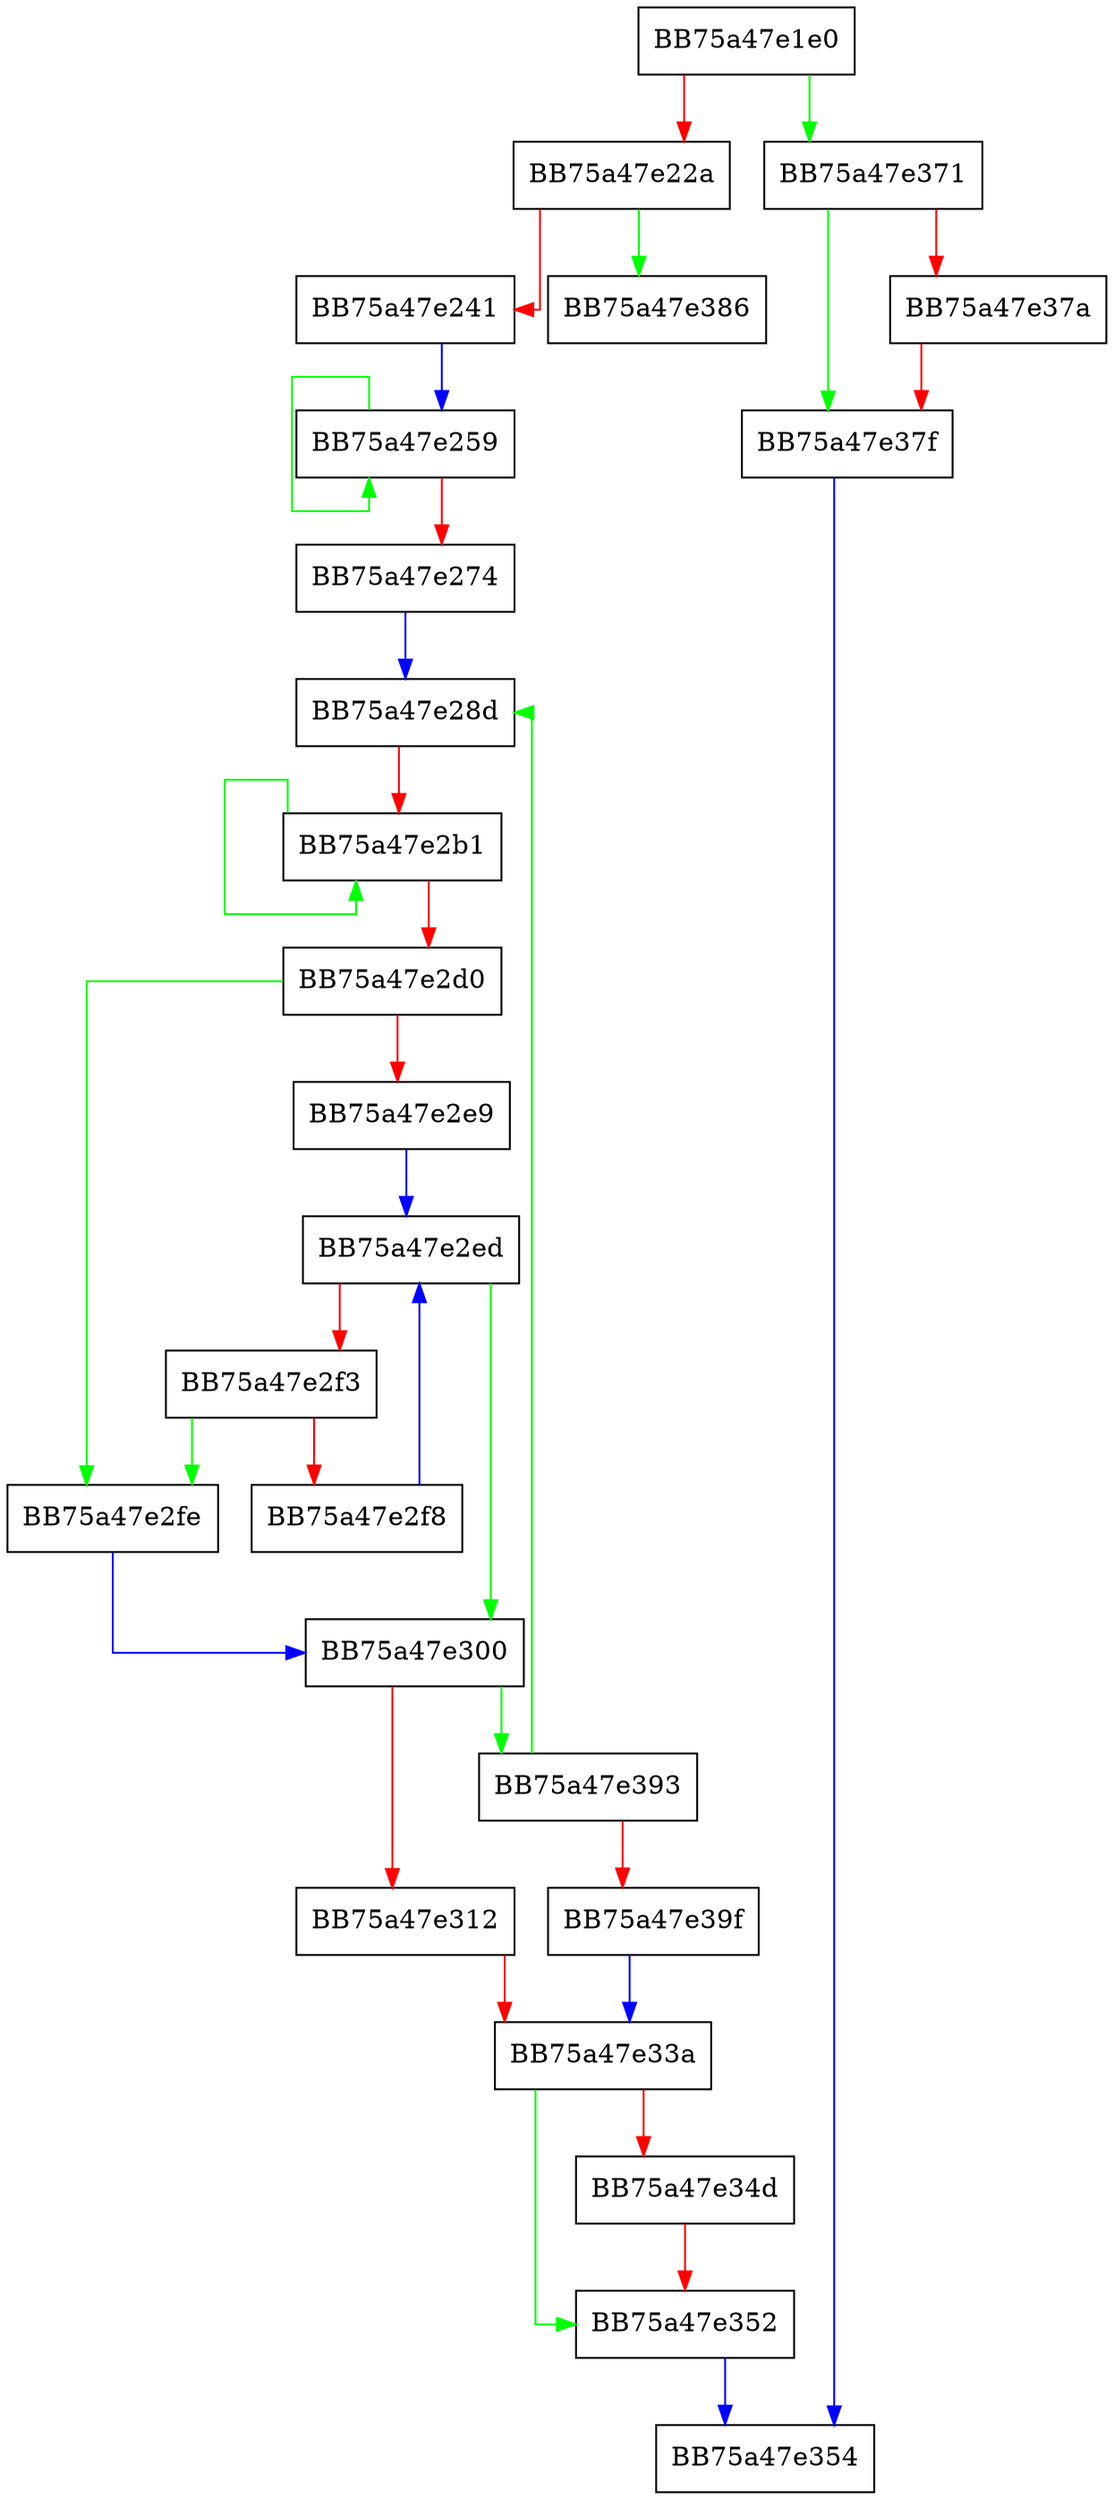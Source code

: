 digraph create_handle {
  node [shape="box"];
  graph [splines=ortho];
  BB75a47e1e0 -> BB75a47e371 [color="green"];
  BB75a47e1e0 -> BB75a47e22a [color="red"];
  BB75a47e22a -> BB75a47e386 [color="green"];
  BB75a47e22a -> BB75a47e241 [color="red"];
  BB75a47e241 -> BB75a47e259 [color="blue"];
  BB75a47e259 -> BB75a47e259 [color="green"];
  BB75a47e259 -> BB75a47e274 [color="red"];
  BB75a47e274 -> BB75a47e28d [color="blue"];
  BB75a47e28d -> BB75a47e2b1 [color="red"];
  BB75a47e2b1 -> BB75a47e2b1 [color="green"];
  BB75a47e2b1 -> BB75a47e2d0 [color="red"];
  BB75a47e2d0 -> BB75a47e2fe [color="green"];
  BB75a47e2d0 -> BB75a47e2e9 [color="red"];
  BB75a47e2e9 -> BB75a47e2ed [color="blue"];
  BB75a47e2ed -> BB75a47e300 [color="green"];
  BB75a47e2ed -> BB75a47e2f3 [color="red"];
  BB75a47e2f3 -> BB75a47e2fe [color="green"];
  BB75a47e2f3 -> BB75a47e2f8 [color="red"];
  BB75a47e2f8 -> BB75a47e2ed [color="blue"];
  BB75a47e2fe -> BB75a47e300 [color="blue"];
  BB75a47e300 -> BB75a47e393 [color="green"];
  BB75a47e300 -> BB75a47e312 [color="red"];
  BB75a47e312 -> BB75a47e33a [color="red"];
  BB75a47e33a -> BB75a47e352 [color="green"];
  BB75a47e33a -> BB75a47e34d [color="red"];
  BB75a47e34d -> BB75a47e352 [color="red"];
  BB75a47e352 -> BB75a47e354 [color="blue"];
  BB75a47e371 -> BB75a47e37f [color="green"];
  BB75a47e371 -> BB75a47e37a [color="red"];
  BB75a47e37a -> BB75a47e37f [color="red"];
  BB75a47e37f -> BB75a47e354 [color="blue"];
  BB75a47e393 -> BB75a47e28d [color="green"];
  BB75a47e393 -> BB75a47e39f [color="red"];
  BB75a47e39f -> BB75a47e33a [color="blue"];
}
